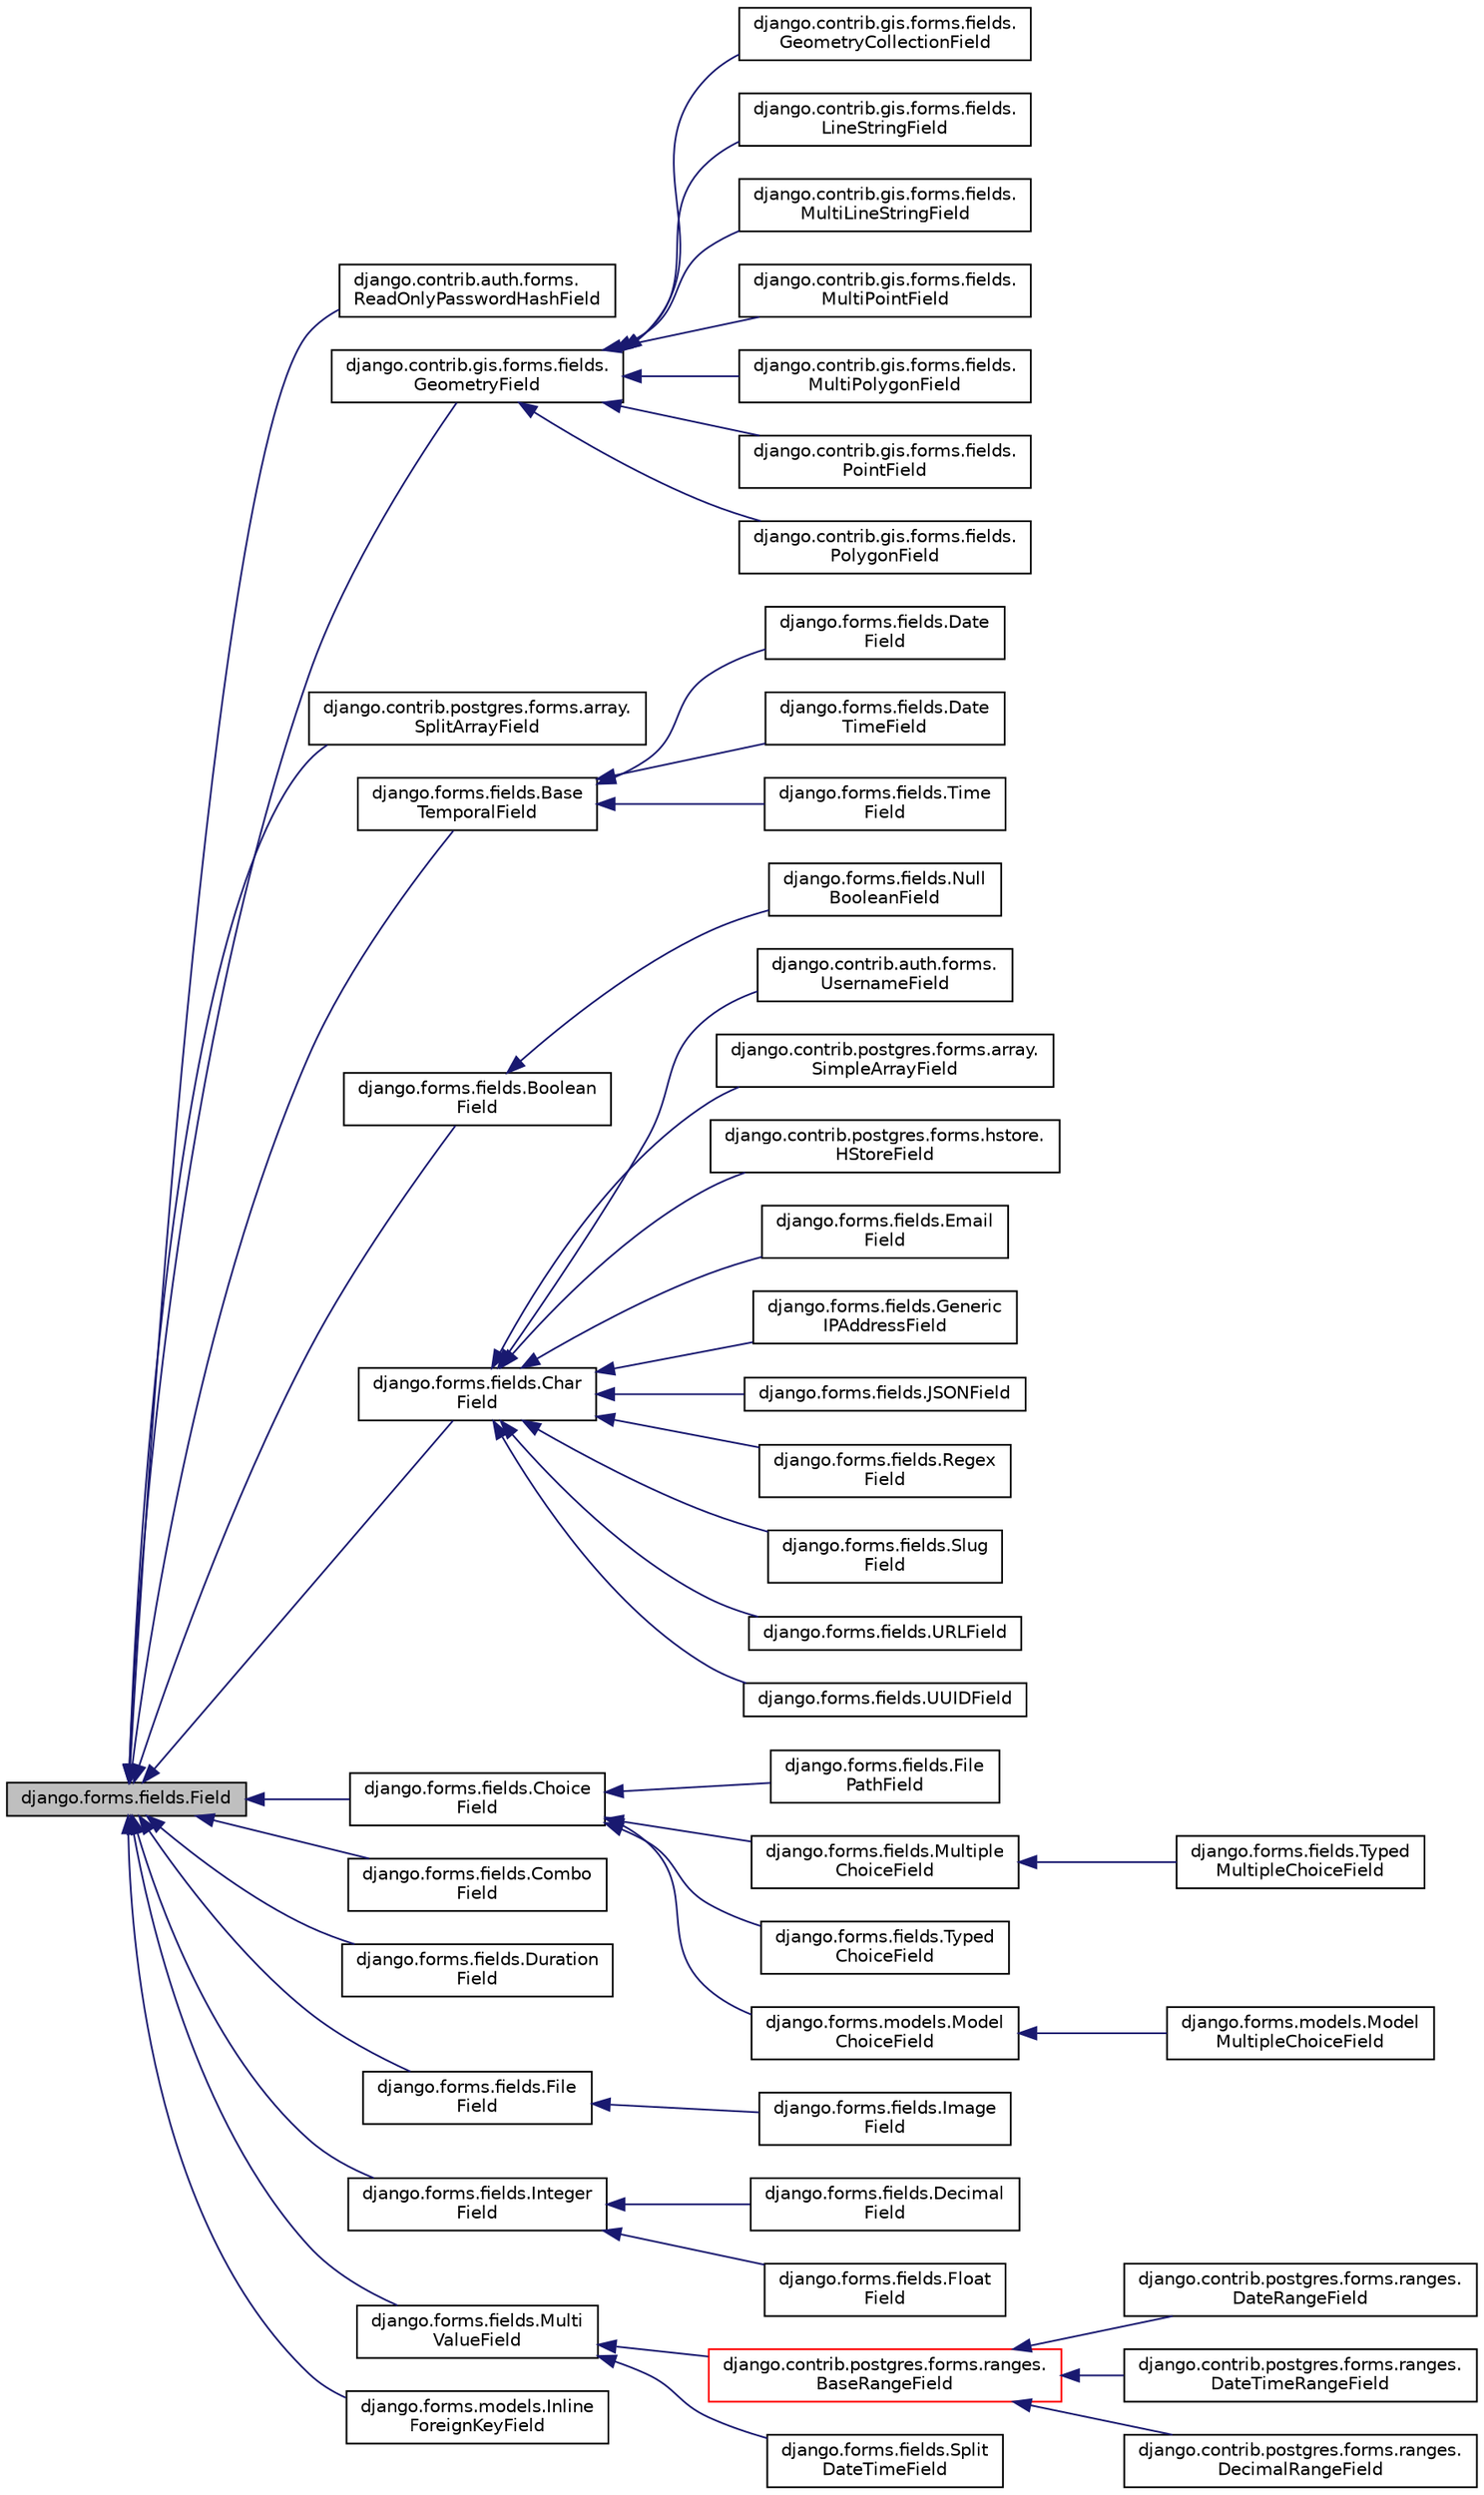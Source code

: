 digraph "django.forms.fields.Field"
{
 // LATEX_PDF_SIZE
  edge [fontname="Helvetica",fontsize="10",labelfontname="Helvetica",labelfontsize="10"];
  node [fontname="Helvetica",fontsize="10",shape=record];
  rankdir="LR";
  Node1 [label="django.forms.fields.Field",height=0.2,width=0.4,color="black", fillcolor="grey75", style="filled", fontcolor="black",tooltip=" "];
  Node1 -> Node2 [dir="back",color="midnightblue",fontsize="10",style="solid",fontname="Helvetica"];
  Node2 [label="django.contrib.auth.forms.\lReadOnlyPasswordHashField",height=0.2,width=0.4,color="black", fillcolor="white", style="filled",URL="$d8/dcd/classdjango_1_1contrib_1_1auth_1_1forms_1_1_read_only_password_hash_field.html",tooltip=" "];
  Node1 -> Node3 [dir="back",color="midnightblue",fontsize="10",style="solid",fontname="Helvetica"];
  Node3 [label="django.contrib.gis.forms.fields.\lGeometryField",height=0.2,width=0.4,color="black", fillcolor="white", style="filled",URL="$d6/d61/classdjango_1_1contrib_1_1gis_1_1forms_1_1fields_1_1_geometry_field.html",tooltip=" "];
  Node3 -> Node4 [dir="back",color="midnightblue",fontsize="10",style="solid",fontname="Helvetica"];
  Node4 [label="django.contrib.gis.forms.fields.\lGeometryCollectionField",height=0.2,width=0.4,color="black", fillcolor="white", style="filled",URL="$d1/ddc/classdjango_1_1contrib_1_1gis_1_1forms_1_1fields_1_1_geometry_collection_field.html",tooltip=" "];
  Node3 -> Node5 [dir="back",color="midnightblue",fontsize="10",style="solid",fontname="Helvetica"];
  Node5 [label="django.contrib.gis.forms.fields.\lLineStringField",height=0.2,width=0.4,color="black", fillcolor="white", style="filled",URL="$d7/d19/classdjango_1_1contrib_1_1gis_1_1forms_1_1fields_1_1_line_string_field.html",tooltip=" "];
  Node3 -> Node6 [dir="back",color="midnightblue",fontsize="10",style="solid",fontname="Helvetica"];
  Node6 [label="django.contrib.gis.forms.fields.\lMultiLineStringField",height=0.2,width=0.4,color="black", fillcolor="white", style="filled",URL="$d6/dcf/classdjango_1_1contrib_1_1gis_1_1forms_1_1fields_1_1_multi_line_string_field.html",tooltip=" "];
  Node3 -> Node7 [dir="back",color="midnightblue",fontsize="10",style="solid",fontname="Helvetica"];
  Node7 [label="django.contrib.gis.forms.fields.\lMultiPointField",height=0.2,width=0.4,color="black", fillcolor="white", style="filled",URL="$df/d52/classdjango_1_1contrib_1_1gis_1_1forms_1_1fields_1_1_multi_point_field.html",tooltip=" "];
  Node3 -> Node8 [dir="back",color="midnightblue",fontsize="10",style="solid",fontname="Helvetica"];
  Node8 [label="django.contrib.gis.forms.fields.\lMultiPolygonField",height=0.2,width=0.4,color="black", fillcolor="white", style="filled",URL="$d9/d94/classdjango_1_1contrib_1_1gis_1_1forms_1_1fields_1_1_multi_polygon_field.html",tooltip=" "];
  Node3 -> Node9 [dir="back",color="midnightblue",fontsize="10",style="solid",fontname="Helvetica"];
  Node9 [label="django.contrib.gis.forms.fields.\lPointField",height=0.2,width=0.4,color="black", fillcolor="white", style="filled",URL="$d9/da9/classdjango_1_1contrib_1_1gis_1_1forms_1_1fields_1_1_point_field.html",tooltip=" "];
  Node3 -> Node10 [dir="back",color="midnightblue",fontsize="10",style="solid",fontname="Helvetica"];
  Node10 [label="django.contrib.gis.forms.fields.\lPolygonField",height=0.2,width=0.4,color="black", fillcolor="white", style="filled",URL="$d9/de3/classdjango_1_1contrib_1_1gis_1_1forms_1_1fields_1_1_polygon_field.html",tooltip=" "];
  Node1 -> Node11 [dir="back",color="midnightblue",fontsize="10",style="solid",fontname="Helvetica"];
  Node11 [label="django.contrib.postgres.forms.array.\lSplitArrayField",height=0.2,width=0.4,color="black", fillcolor="white", style="filled",URL="$d4/da1/classdjango_1_1contrib_1_1postgres_1_1forms_1_1array_1_1_split_array_field.html",tooltip=" "];
  Node1 -> Node12 [dir="back",color="midnightblue",fontsize="10",style="solid",fontname="Helvetica"];
  Node12 [label="django.forms.fields.Base\lTemporalField",height=0.2,width=0.4,color="black", fillcolor="white", style="filled",URL="$d7/d63/classdjango_1_1forms_1_1fields_1_1_base_temporal_field.html",tooltip=" "];
  Node12 -> Node13 [dir="back",color="midnightblue",fontsize="10",style="solid",fontname="Helvetica"];
  Node13 [label="django.forms.fields.Date\lField",height=0.2,width=0.4,color="black", fillcolor="white", style="filled",URL="$df/d16/classdjango_1_1forms_1_1fields_1_1_date_field.html",tooltip=" "];
  Node12 -> Node14 [dir="back",color="midnightblue",fontsize="10",style="solid",fontname="Helvetica"];
  Node14 [label="django.forms.fields.Date\lTimeField",height=0.2,width=0.4,color="black", fillcolor="white", style="filled",URL="$d8/db3/classdjango_1_1forms_1_1fields_1_1_date_time_field.html",tooltip=" "];
  Node12 -> Node15 [dir="back",color="midnightblue",fontsize="10",style="solid",fontname="Helvetica"];
  Node15 [label="django.forms.fields.Time\lField",height=0.2,width=0.4,color="black", fillcolor="white", style="filled",URL="$dc/db7/classdjango_1_1forms_1_1fields_1_1_time_field.html",tooltip=" "];
  Node1 -> Node16 [dir="back",color="midnightblue",fontsize="10",style="solid",fontname="Helvetica"];
  Node16 [label="django.forms.fields.Boolean\lField",height=0.2,width=0.4,color="black", fillcolor="white", style="filled",URL="$d1/d32/classdjango_1_1forms_1_1fields_1_1_boolean_field.html",tooltip=" "];
  Node16 -> Node17 [dir="back",color="midnightblue",fontsize="10",style="solid",fontname="Helvetica"];
  Node17 [label="django.forms.fields.Null\lBooleanField",height=0.2,width=0.4,color="black", fillcolor="white", style="filled",URL="$d5/d56/classdjango_1_1forms_1_1fields_1_1_null_boolean_field.html",tooltip=" "];
  Node1 -> Node18 [dir="back",color="midnightblue",fontsize="10",style="solid",fontname="Helvetica"];
  Node18 [label="django.forms.fields.Char\lField",height=0.2,width=0.4,color="black", fillcolor="white", style="filled",URL="$d6/db9/classdjango_1_1forms_1_1fields_1_1_char_field.html",tooltip=" "];
  Node18 -> Node19 [dir="back",color="midnightblue",fontsize="10",style="solid",fontname="Helvetica"];
  Node19 [label="django.contrib.auth.forms.\lUsernameField",height=0.2,width=0.4,color="black", fillcolor="white", style="filled",URL="$d4/dc5/classdjango_1_1contrib_1_1auth_1_1forms_1_1_username_field.html",tooltip=" "];
  Node18 -> Node20 [dir="back",color="midnightblue",fontsize="10",style="solid",fontname="Helvetica"];
  Node20 [label="django.contrib.postgres.forms.array.\lSimpleArrayField",height=0.2,width=0.4,color="black", fillcolor="white", style="filled",URL="$de/da4/classdjango_1_1contrib_1_1postgres_1_1forms_1_1array_1_1_simple_array_field.html",tooltip=" "];
  Node18 -> Node21 [dir="back",color="midnightblue",fontsize="10",style="solid",fontname="Helvetica"];
  Node21 [label="django.contrib.postgres.forms.hstore.\lHStoreField",height=0.2,width=0.4,color="black", fillcolor="white", style="filled",URL="$d1/de0/classdjango_1_1contrib_1_1postgres_1_1forms_1_1hstore_1_1_h_store_field.html",tooltip=" "];
  Node18 -> Node22 [dir="back",color="midnightblue",fontsize="10",style="solid",fontname="Helvetica"];
  Node22 [label="django.forms.fields.Email\lField",height=0.2,width=0.4,color="black", fillcolor="white", style="filled",URL="$de/db2/classdjango_1_1forms_1_1fields_1_1_email_field.html",tooltip=" "];
  Node18 -> Node23 [dir="back",color="midnightblue",fontsize="10",style="solid",fontname="Helvetica"];
  Node23 [label="django.forms.fields.Generic\lIPAddressField",height=0.2,width=0.4,color="black", fillcolor="white", style="filled",URL="$d2/dc4/classdjango_1_1forms_1_1fields_1_1_generic_i_p_address_field.html",tooltip=" "];
  Node18 -> Node24 [dir="back",color="midnightblue",fontsize="10",style="solid",fontname="Helvetica"];
  Node24 [label="django.forms.fields.JSONField",height=0.2,width=0.4,color="black", fillcolor="white", style="filled",URL="$d6/d55/classdjango_1_1forms_1_1fields_1_1_j_s_o_n_field.html",tooltip=" "];
  Node18 -> Node25 [dir="back",color="midnightblue",fontsize="10",style="solid",fontname="Helvetica"];
  Node25 [label="django.forms.fields.Regex\lField",height=0.2,width=0.4,color="black", fillcolor="white", style="filled",URL="$d4/d8c/classdjango_1_1forms_1_1fields_1_1_regex_field.html",tooltip=" "];
  Node18 -> Node26 [dir="back",color="midnightblue",fontsize="10",style="solid",fontname="Helvetica"];
  Node26 [label="django.forms.fields.Slug\lField",height=0.2,width=0.4,color="black", fillcolor="white", style="filled",URL="$d9/dee/classdjango_1_1forms_1_1fields_1_1_slug_field.html",tooltip=" "];
  Node18 -> Node27 [dir="back",color="midnightblue",fontsize="10",style="solid",fontname="Helvetica"];
  Node27 [label="django.forms.fields.URLField",height=0.2,width=0.4,color="black", fillcolor="white", style="filled",URL="$dc/dbb/classdjango_1_1forms_1_1fields_1_1_u_r_l_field.html",tooltip=" "];
  Node18 -> Node28 [dir="back",color="midnightblue",fontsize="10",style="solid",fontname="Helvetica"];
  Node28 [label="django.forms.fields.UUIDField",height=0.2,width=0.4,color="black", fillcolor="white", style="filled",URL="$d7/d0c/classdjango_1_1forms_1_1fields_1_1_u_u_i_d_field.html",tooltip=" "];
  Node1 -> Node29 [dir="back",color="midnightblue",fontsize="10",style="solid",fontname="Helvetica"];
  Node29 [label="django.forms.fields.Choice\lField",height=0.2,width=0.4,color="black", fillcolor="white", style="filled",URL="$de/d1b/classdjango_1_1forms_1_1fields_1_1_choice_field.html",tooltip=" "];
  Node29 -> Node30 [dir="back",color="midnightblue",fontsize="10",style="solid",fontname="Helvetica"];
  Node30 [label="django.forms.fields.File\lPathField",height=0.2,width=0.4,color="black", fillcolor="white", style="filled",URL="$d2/dac/classdjango_1_1forms_1_1fields_1_1_file_path_field.html",tooltip=" "];
  Node29 -> Node31 [dir="back",color="midnightblue",fontsize="10",style="solid",fontname="Helvetica"];
  Node31 [label="django.forms.fields.Multiple\lChoiceField",height=0.2,width=0.4,color="black", fillcolor="white", style="filled",URL="$d0/dca/classdjango_1_1forms_1_1fields_1_1_multiple_choice_field.html",tooltip=" "];
  Node31 -> Node32 [dir="back",color="midnightblue",fontsize="10",style="solid",fontname="Helvetica"];
  Node32 [label="django.forms.fields.Typed\lMultipleChoiceField",height=0.2,width=0.4,color="black", fillcolor="white", style="filled",URL="$d5/db0/classdjango_1_1forms_1_1fields_1_1_typed_multiple_choice_field.html",tooltip=" "];
  Node29 -> Node33 [dir="back",color="midnightblue",fontsize="10",style="solid",fontname="Helvetica"];
  Node33 [label="django.forms.fields.Typed\lChoiceField",height=0.2,width=0.4,color="black", fillcolor="white", style="filled",URL="$d4/dc6/classdjango_1_1forms_1_1fields_1_1_typed_choice_field.html",tooltip=" "];
  Node29 -> Node34 [dir="back",color="midnightblue",fontsize="10",style="solid",fontname="Helvetica"];
  Node34 [label="django.forms.models.Model\lChoiceField",height=0.2,width=0.4,color="black", fillcolor="white", style="filled",URL="$d9/d46/classdjango_1_1forms_1_1models_1_1_model_choice_field.html",tooltip=" "];
  Node34 -> Node35 [dir="back",color="midnightblue",fontsize="10",style="solid",fontname="Helvetica"];
  Node35 [label="django.forms.models.Model\lMultipleChoiceField",height=0.2,width=0.4,color="black", fillcolor="white", style="filled",URL="$d3/d8a/classdjango_1_1forms_1_1models_1_1_model_multiple_choice_field.html",tooltip=" "];
  Node1 -> Node36 [dir="back",color="midnightblue",fontsize="10",style="solid",fontname="Helvetica"];
  Node36 [label="django.forms.fields.Combo\lField",height=0.2,width=0.4,color="black", fillcolor="white", style="filled",URL="$dd/d80/classdjango_1_1forms_1_1fields_1_1_combo_field.html",tooltip=" "];
  Node1 -> Node37 [dir="back",color="midnightblue",fontsize="10",style="solid",fontname="Helvetica"];
  Node37 [label="django.forms.fields.Duration\lField",height=0.2,width=0.4,color="black", fillcolor="white", style="filled",URL="$d1/d97/classdjango_1_1forms_1_1fields_1_1_duration_field.html",tooltip=" "];
  Node1 -> Node38 [dir="back",color="midnightblue",fontsize="10",style="solid",fontname="Helvetica"];
  Node38 [label="django.forms.fields.File\lField",height=0.2,width=0.4,color="black", fillcolor="white", style="filled",URL="$d3/d1b/classdjango_1_1forms_1_1fields_1_1_file_field.html",tooltip=" "];
  Node38 -> Node39 [dir="back",color="midnightblue",fontsize="10",style="solid",fontname="Helvetica"];
  Node39 [label="django.forms.fields.Image\lField",height=0.2,width=0.4,color="black", fillcolor="white", style="filled",URL="$db/d62/classdjango_1_1forms_1_1fields_1_1_image_field.html",tooltip=" "];
  Node1 -> Node40 [dir="back",color="midnightblue",fontsize="10",style="solid",fontname="Helvetica"];
  Node40 [label="django.forms.fields.Integer\lField",height=0.2,width=0.4,color="black", fillcolor="white", style="filled",URL="$d3/ded/classdjango_1_1forms_1_1fields_1_1_integer_field.html",tooltip=" "];
  Node40 -> Node41 [dir="back",color="midnightblue",fontsize="10",style="solid",fontname="Helvetica"];
  Node41 [label="django.forms.fields.Decimal\lField",height=0.2,width=0.4,color="black", fillcolor="white", style="filled",URL="$d2/d9d/classdjango_1_1forms_1_1fields_1_1_decimal_field.html",tooltip=" "];
  Node40 -> Node42 [dir="back",color="midnightblue",fontsize="10",style="solid",fontname="Helvetica"];
  Node42 [label="django.forms.fields.Float\lField",height=0.2,width=0.4,color="black", fillcolor="white", style="filled",URL="$dd/d8f/classdjango_1_1forms_1_1fields_1_1_float_field.html",tooltip=" "];
  Node1 -> Node43 [dir="back",color="midnightblue",fontsize="10",style="solid",fontname="Helvetica"];
  Node43 [label="django.forms.fields.Multi\lValueField",height=0.2,width=0.4,color="black", fillcolor="white", style="filled",URL="$da/dea/classdjango_1_1forms_1_1fields_1_1_multi_value_field.html",tooltip=" "];
  Node43 -> Node44 [dir="back",color="midnightblue",fontsize="10",style="solid",fontname="Helvetica"];
  Node44 [label="django.contrib.postgres.forms.ranges.\lBaseRangeField",height=0.2,width=0.4,color="red", fillcolor="white", style="filled",URL="$d7/d4b/classdjango_1_1contrib_1_1postgres_1_1forms_1_1ranges_1_1_base_range_field.html",tooltip=" "];
  Node44 -> Node45 [dir="back",color="midnightblue",fontsize="10",style="solid",fontname="Helvetica"];
  Node45 [label="django.contrib.postgres.forms.ranges.\lDateRangeField",height=0.2,width=0.4,color="black", fillcolor="white", style="filled",URL="$d1/ddd/classdjango_1_1contrib_1_1postgres_1_1forms_1_1ranges_1_1_date_range_field.html",tooltip=" "];
  Node44 -> Node46 [dir="back",color="midnightblue",fontsize="10",style="solid",fontname="Helvetica"];
  Node46 [label="django.contrib.postgres.forms.ranges.\lDateTimeRangeField",height=0.2,width=0.4,color="black", fillcolor="white", style="filled",URL="$d8/d8e/classdjango_1_1contrib_1_1postgres_1_1forms_1_1ranges_1_1_date_time_range_field.html",tooltip=" "];
  Node44 -> Node47 [dir="back",color="midnightblue",fontsize="10",style="solid",fontname="Helvetica"];
  Node47 [label="django.contrib.postgres.forms.ranges.\lDecimalRangeField",height=0.2,width=0.4,color="black", fillcolor="white", style="filled",URL="$d6/d7f/classdjango_1_1contrib_1_1postgres_1_1forms_1_1ranges_1_1_decimal_range_field.html",tooltip=" "];
  Node43 -> Node49 [dir="back",color="midnightblue",fontsize="10",style="solid",fontname="Helvetica"];
  Node49 [label="django.forms.fields.Split\lDateTimeField",height=0.2,width=0.4,color="black", fillcolor="white", style="filled",URL="$d4/def/classdjango_1_1forms_1_1fields_1_1_split_date_time_field.html",tooltip=" "];
  Node1 -> Node50 [dir="back",color="midnightblue",fontsize="10",style="solid",fontname="Helvetica"];
  Node50 [label="django.forms.models.Inline\lForeignKeyField",height=0.2,width=0.4,color="black", fillcolor="white", style="filled",URL="$d7/d15/classdjango_1_1forms_1_1models_1_1_inline_foreign_key_field.html",tooltip=" "];
}
